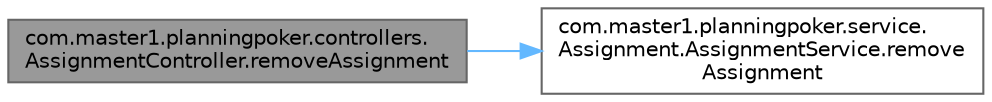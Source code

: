 digraph "com.master1.planningpoker.controllers.AssignmentController.removeAssignment"
{
 // LATEX_PDF_SIZE
  bgcolor="transparent";
  edge [fontname=Helvetica,fontsize=10,labelfontname=Helvetica,labelfontsize=10];
  node [fontname=Helvetica,fontsize=10,shape=box,height=0.2,width=0.4];
  rankdir="LR";
  Node1 [id="Node000001",label="com.master1.planningpoker.controllers.\lAssignmentController.removeAssignment",height=0.2,width=0.4,color="gray40", fillcolor="grey60", style="filled", fontcolor="black",tooltip="Supprime une tâche spécifique en fonction de son ID."];
  Node1 -> Node2 [id="edge1_Node000001_Node000002",color="steelblue1",style="solid",tooltip=" "];
  Node2 [id="Node000002",label="com.master1.planningpoker.service.\lAssignment.AssignmentService.remove\lAssignment",height=0.2,width=0.4,color="grey40", fillcolor="white", style="filled",URL="$classcom_1_1master1_1_1planningpoker_1_1service_1_1_assignment_1_1_assignment_service.html#a4ee36b25766306ec53da83a8487c3fe7",tooltip=" "];
}
